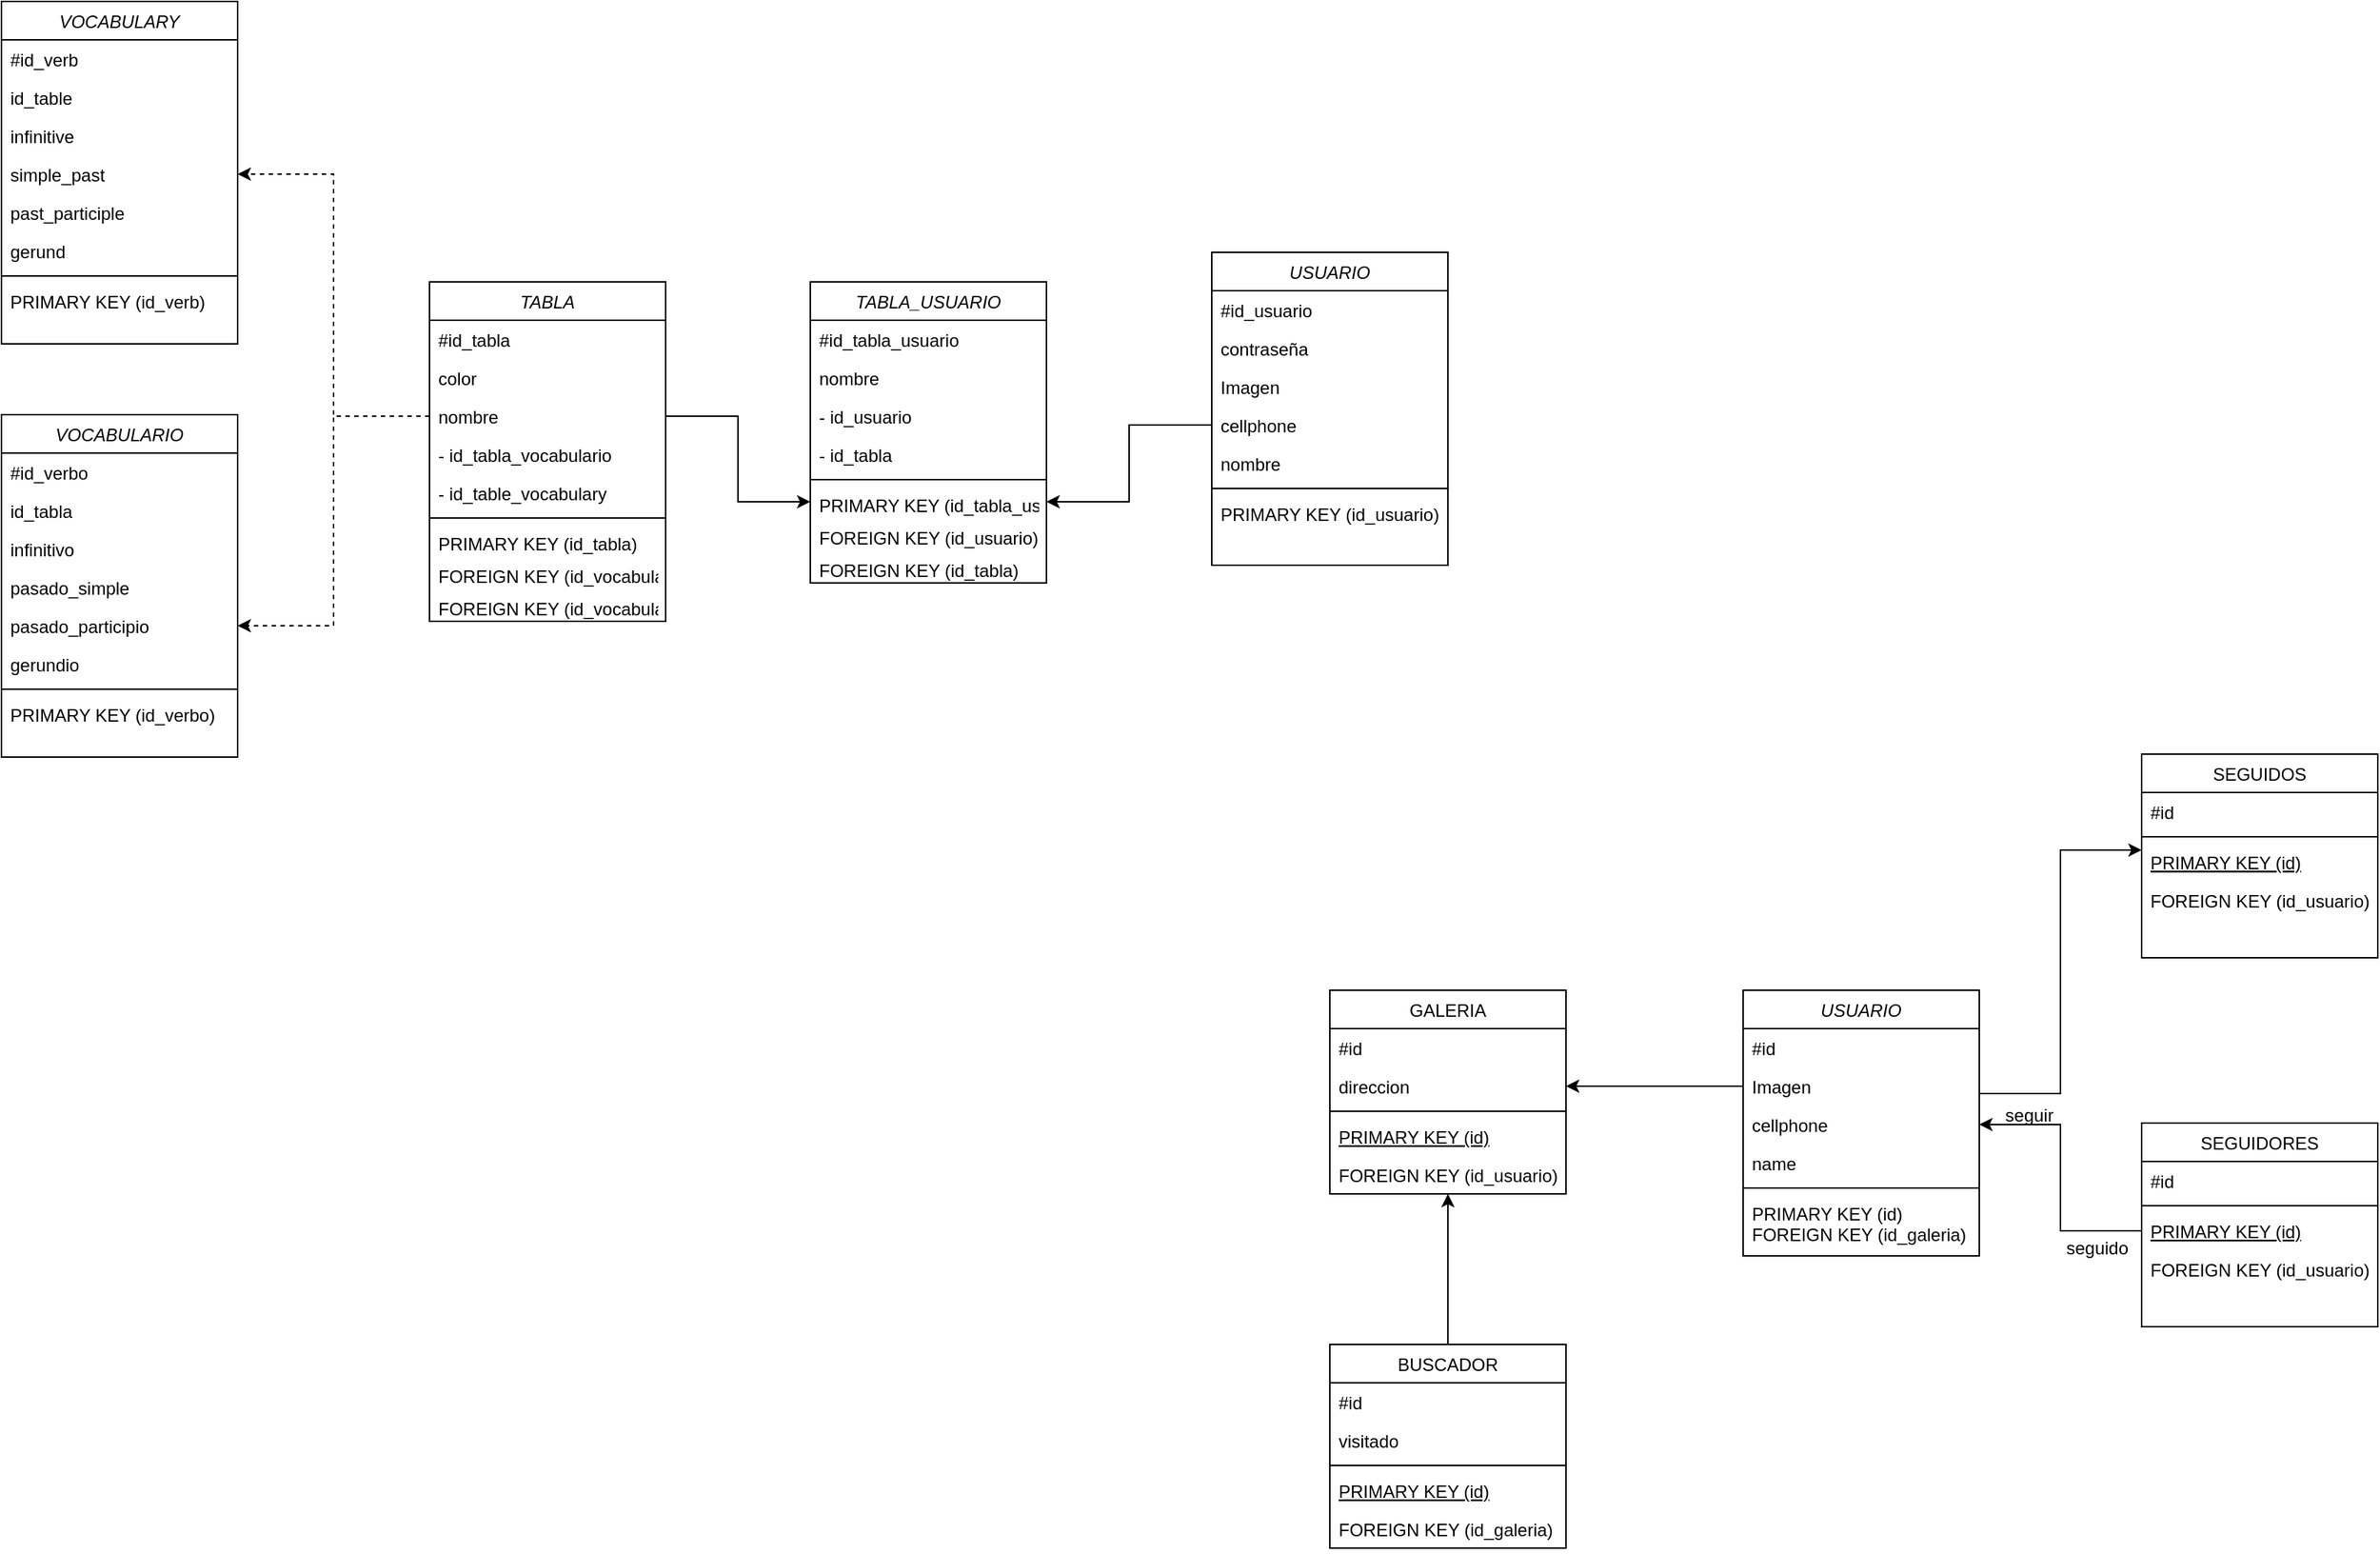 <mxfile version="20.8.10" type="device"><diagram id="C5RBs43oDa-KdzZeNtuy" name="Page-1"><mxGraphModel dx="2706" dy="1868" grid="1" gridSize="10" guides="1" tooltips="1" connect="1" arrows="1" fold="1" page="1" pageScale="1" pageWidth="827" pageHeight="1169" math="0" shadow="0"><root><mxCell id="WIyWlLk6GJQsqaUBKTNV-0"/><mxCell id="WIyWlLk6GJQsqaUBKTNV-1" parent="WIyWlLk6GJQsqaUBKTNV-0"/><mxCell id="zkfFHV4jXpPFQw0GAbJ--0" value="USUARIO" style="swimlane;fontStyle=2;align=center;verticalAlign=top;childLayout=stackLayout;horizontal=1;startSize=26;horizontalStack=0;resizeParent=1;resizeLast=0;collapsible=1;marginBottom=0;rounded=0;shadow=0;strokeWidth=1;" parent="WIyWlLk6GJQsqaUBKTNV-1" vertex="1"><mxGeometry x="220" y="120" width="160" height="180" as="geometry"><mxRectangle x="230" y="140" width="160" height="26" as="alternateBounds"/></mxGeometry></mxCell><mxCell id="zkfFHV4jXpPFQw0GAbJ--1" value="#id" style="text;align=left;verticalAlign=top;spacingLeft=4;spacingRight=4;overflow=hidden;rotatable=0;points=[[0,0.5],[1,0.5]];portConstraint=eastwest;" parent="zkfFHV4jXpPFQw0GAbJ--0" vertex="1"><mxGeometry y="26" width="160" height="26" as="geometry"/></mxCell><mxCell id="zkfFHV4jXpPFQw0GAbJ--2" value="Imagen      " style="text;align=left;verticalAlign=top;spacingLeft=4;spacingRight=4;overflow=hidden;rotatable=0;points=[[0,0.5],[1,0.5]];portConstraint=eastwest;rounded=0;shadow=0;html=0;" parent="zkfFHV4jXpPFQw0GAbJ--0" vertex="1"><mxGeometry y="52" width="160" height="26" as="geometry"/></mxCell><mxCell id="zkfFHV4jXpPFQw0GAbJ--3" value="cellphone" style="text;align=left;verticalAlign=top;spacingLeft=4;spacingRight=4;overflow=hidden;rotatable=0;points=[[0,0.5],[1,0.5]];portConstraint=eastwest;rounded=0;shadow=0;html=0;" parent="zkfFHV4jXpPFQw0GAbJ--0" vertex="1"><mxGeometry y="78" width="160" height="26" as="geometry"/></mxCell><mxCell id="wsEkYZq35lhMqyB0Axzz-29" value="name" style="text;align=left;verticalAlign=top;spacingLeft=4;spacingRight=4;overflow=hidden;rotatable=0;points=[[0,0.5],[1,0.5]];portConstraint=eastwest;rounded=0;shadow=0;html=0;" parent="zkfFHV4jXpPFQw0GAbJ--0" vertex="1"><mxGeometry y="104" width="160" height="26" as="geometry"/></mxCell><mxCell id="zkfFHV4jXpPFQw0GAbJ--4" value="" style="line;html=1;strokeWidth=1;align=left;verticalAlign=middle;spacingTop=-1;spacingLeft=3;spacingRight=3;rotatable=0;labelPosition=right;points=[];portConstraint=eastwest;" parent="zkfFHV4jXpPFQw0GAbJ--0" vertex="1"><mxGeometry y="130" width="160" height="8" as="geometry"/></mxCell><mxCell id="zkfFHV4jXpPFQw0GAbJ--5" value="PRIMARY KEY (id)&#10;FOREIGN KEY (id_galeria)" style="text;align=left;verticalAlign=top;spacingLeft=4;spacingRight=4;overflow=hidden;rotatable=0;points=[[0,0.5],[1,0.5]];portConstraint=eastwest;" parent="zkfFHV4jXpPFQw0GAbJ--0" vertex="1"><mxGeometry y="138" width="160" height="42" as="geometry"/></mxCell><mxCell id="wsEkYZq35lhMqyB0Axzz-0" value="SEGUIDOS" style="swimlane;fontStyle=0;align=center;verticalAlign=top;childLayout=stackLayout;horizontal=1;startSize=26;horizontalStack=0;resizeParent=1;resizeLast=0;collapsible=1;marginBottom=0;rounded=0;shadow=0;strokeWidth=1;" parent="WIyWlLk6GJQsqaUBKTNV-1" vertex="1"><mxGeometry x="490" y="-40" width="160" height="138" as="geometry"><mxRectangle x="130" y="380" width="160" height="26" as="alternateBounds"/></mxGeometry></mxCell><mxCell id="wsEkYZq35lhMqyB0Axzz-1" value="#id" style="text;align=left;verticalAlign=top;spacingLeft=4;spacingRight=4;overflow=hidden;rotatable=0;points=[[0,0.5],[1,0.5]];portConstraint=eastwest;" parent="wsEkYZq35lhMqyB0Axzz-0" vertex="1"><mxGeometry y="26" width="160" height="26" as="geometry"/></mxCell><mxCell id="wsEkYZq35lhMqyB0Axzz-3" value="" style="line;html=1;strokeWidth=1;align=left;verticalAlign=middle;spacingTop=-1;spacingLeft=3;spacingRight=3;rotatable=0;labelPosition=right;points=[];portConstraint=eastwest;" parent="wsEkYZq35lhMqyB0Axzz-0" vertex="1"><mxGeometry y="52" width="160" height="8" as="geometry"/></mxCell><mxCell id="wsEkYZq35lhMqyB0Axzz-4" value="PRIMARY KEY (id)" style="text;align=left;verticalAlign=top;spacingLeft=4;spacingRight=4;overflow=hidden;rotatable=0;points=[[0,0.5],[1,0.5]];portConstraint=eastwest;fontStyle=4" parent="wsEkYZq35lhMqyB0Axzz-0" vertex="1"><mxGeometry y="60" width="160" height="26" as="geometry"/></mxCell><mxCell id="wsEkYZq35lhMqyB0Axzz-5" value="FOREIGN KEY (id_usuario)" style="text;align=left;verticalAlign=top;spacingLeft=4;spacingRight=4;overflow=hidden;rotatable=0;points=[[0,0.5],[1,0.5]];portConstraint=eastwest;" parent="wsEkYZq35lhMqyB0Axzz-0" vertex="1"><mxGeometry y="86" width="160" height="26" as="geometry"/></mxCell><mxCell id="wsEkYZq35lhMqyB0Axzz-6" style="edgeStyle=orthogonalEdgeStyle;rounded=0;orthogonalLoop=1;jettySize=auto;html=1;" parent="WIyWlLk6GJQsqaUBKTNV-1" source="zkfFHV4jXpPFQw0GAbJ--3" edge="1"><mxGeometry relative="1" as="geometry"><mxPoint x="490" y="25.04" as="targetPoint"/><Array as="points"><mxPoint x="380" y="190"/><mxPoint x="435" y="190"/><mxPoint x="435" y="25"/></Array></mxGeometry></mxCell><mxCell id="wsEkYZq35lhMqyB0Axzz-7" value="SEGUIDORES" style="swimlane;fontStyle=0;align=center;verticalAlign=top;childLayout=stackLayout;horizontal=1;startSize=26;horizontalStack=0;resizeParent=1;resizeLast=0;collapsible=1;marginBottom=0;rounded=0;shadow=0;strokeWidth=1;" parent="WIyWlLk6GJQsqaUBKTNV-1" vertex="1"><mxGeometry x="490" y="210" width="160" height="138" as="geometry"><mxRectangle x="130" y="380" width="160" height="26" as="alternateBounds"/></mxGeometry></mxCell><mxCell id="wsEkYZq35lhMqyB0Axzz-8" value="#id" style="text;align=left;verticalAlign=top;spacingLeft=4;spacingRight=4;overflow=hidden;rotatable=0;points=[[0,0.5],[1,0.5]];portConstraint=eastwest;" parent="wsEkYZq35lhMqyB0Axzz-7" vertex="1"><mxGeometry y="26" width="160" height="26" as="geometry"/></mxCell><mxCell id="wsEkYZq35lhMqyB0Axzz-10" value="" style="line;html=1;strokeWidth=1;align=left;verticalAlign=middle;spacingTop=-1;spacingLeft=3;spacingRight=3;rotatable=0;labelPosition=right;points=[];portConstraint=eastwest;" parent="wsEkYZq35lhMqyB0Axzz-7" vertex="1"><mxGeometry y="52" width="160" height="8" as="geometry"/></mxCell><mxCell id="wsEkYZq35lhMqyB0Axzz-11" value="PRIMARY KEY (id)" style="text;align=left;verticalAlign=top;spacingLeft=4;spacingRight=4;overflow=hidden;rotatable=0;points=[[0,0.5],[1,0.5]];portConstraint=eastwest;fontStyle=4" parent="wsEkYZq35lhMqyB0Axzz-7" vertex="1"><mxGeometry y="60" width="160" height="26" as="geometry"/></mxCell><mxCell id="wsEkYZq35lhMqyB0Axzz-12" value="FOREIGN KEY (id_usuario)" style="text;align=left;verticalAlign=top;spacingLeft=4;spacingRight=4;overflow=hidden;rotatable=0;points=[[0,0.5],[1,0.5]];portConstraint=eastwest;" parent="wsEkYZq35lhMqyB0Axzz-7" vertex="1"><mxGeometry y="86" width="160" height="26" as="geometry"/></mxCell><mxCell id="wsEkYZq35lhMqyB0Axzz-13" style="edgeStyle=orthogonalEdgeStyle;rounded=0;orthogonalLoop=1;jettySize=auto;html=1;" parent="WIyWlLk6GJQsqaUBKTNV-1" source="wsEkYZq35lhMqyB0Axzz-11" target="zkfFHV4jXpPFQw0GAbJ--3" edge="1"><mxGeometry relative="1" as="geometry"/></mxCell><mxCell id="wsEkYZq35lhMqyB0Axzz-14" value="GALERIA" style="swimlane;fontStyle=0;align=center;verticalAlign=top;childLayout=stackLayout;horizontal=1;startSize=26;horizontalStack=0;resizeParent=1;resizeLast=0;collapsible=1;marginBottom=0;rounded=0;shadow=0;strokeWidth=1;" parent="WIyWlLk6GJQsqaUBKTNV-1" vertex="1"><mxGeometry x="-60" y="120" width="160" height="138" as="geometry"><mxRectangle x="130" y="380" width="160" height="26" as="alternateBounds"/></mxGeometry></mxCell><mxCell id="wsEkYZq35lhMqyB0Axzz-15" value="#id" style="text;align=left;verticalAlign=top;spacingLeft=4;spacingRight=4;overflow=hidden;rotatable=0;points=[[0,0.5],[1,0.5]];portConstraint=eastwest;" parent="wsEkYZq35lhMqyB0Axzz-14" vertex="1"><mxGeometry y="26" width="160" height="26" as="geometry"/></mxCell><mxCell id="wsEkYZq35lhMqyB0Axzz-16" value="direccion" style="text;align=left;verticalAlign=top;spacingLeft=4;spacingRight=4;overflow=hidden;rotatable=0;points=[[0,0.5],[1,0.5]];portConstraint=eastwest;rounded=0;shadow=0;html=0;" parent="wsEkYZq35lhMqyB0Axzz-14" vertex="1"><mxGeometry y="52" width="160" height="26" as="geometry"/></mxCell><mxCell id="wsEkYZq35lhMqyB0Axzz-17" value="" style="line;html=1;strokeWidth=1;align=left;verticalAlign=middle;spacingTop=-1;spacingLeft=3;spacingRight=3;rotatable=0;labelPosition=right;points=[];portConstraint=eastwest;" parent="wsEkYZq35lhMqyB0Axzz-14" vertex="1"><mxGeometry y="78" width="160" height="8" as="geometry"/></mxCell><mxCell id="wsEkYZq35lhMqyB0Axzz-18" value="PRIMARY KEY (id)" style="text;align=left;verticalAlign=top;spacingLeft=4;spacingRight=4;overflow=hidden;rotatable=0;points=[[0,0.5],[1,0.5]];portConstraint=eastwest;fontStyle=4" parent="wsEkYZq35lhMqyB0Axzz-14" vertex="1"><mxGeometry y="86" width="160" height="26" as="geometry"/></mxCell><mxCell id="wsEkYZq35lhMqyB0Axzz-19" value="FOREIGN KEY (id_usuario)" style="text;align=left;verticalAlign=top;spacingLeft=4;spacingRight=4;overflow=hidden;rotatable=0;points=[[0,0.5],[1,0.5]];portConstraint=eastwest;" parent="wsEkYZq35lhMqyB0Axzz-14" vertex="1"><mxGeometry y="112" width="160" height="26" as="geometry"/></mxCell><mxCell id="wsEkYZq35lhMqyB0Axzz-20" style="edgeStyle=orthogonalEdgeStyle;rounded=0;orthogonalLoop=1;jettySize=auto;html=1;" parent="WIyWlLk6GJQsqaUBKTNV-1" source="zkfFHV4jXpPFQw0GAbJ--2" target="wsEkYZq35lhMqyB0Axzz-16" edge="1"><mxGeometry relative="1" as="geometry"/></mxCell><mxCell id="wsEkYZq35lhMqyB0Axzz-28" style="edgeStyle=orthogonalEdgeStyle;rounded=0;orthogonalLoop=1;jettySize=auto;html=1;" parent="WIyWlLk6GJQsqaUBKTNV-1" source="wsEkYZq35lhMqyB0Axzz-21" target="wsEkYZq35lhMqyB0Axzz-14" edge="1"><mxGeometry relative="1" as="geometry"/></mxCell><mxCell id="wsEkYZq35lhMqyB0Axzz-21" value="BUSCADOR" style="swimlane;fontStyle=0;align=center;verticalAlign=top;childLayout=stackLayout;horizontal=1;startSize=26;horizontalStack=0;resizeParent=1;resizeLast=0;collapsible=1;marginBottom=0;rounded=0;shadow=0;strokeWidth=1;" parent="WIyWlLk6GJQsqaUBKTNV-1" vertex="1"><mxGeometry x="-60" y="360" width="160" height="138" as="geometry"><mxRectangle x="130" y="380" width="160" height="26" as="alternateBounds"/></mxGeometry></mxCell><mxCell id="wsEkYZq35lhMqyB0Axzz-22" value="#id" style="text;align=left;verticalAlign=top;spacingLeft=4;spacingRight=4;overflow=hidden;rotatable=0;points=[[0,0.5],[1,0.5]];portConstraint=eastwest;" parent="wsEkYZq35lhMqyB0Axzz-21" vertex="1"><mxGeometry y="26" width="160" height="26" as="geometry"/></mxCell><mxCell id="wsEkYZq35lhMqyB0Axzz-23" value="visitado" style="text;align=left;verticalAlign=top;spacingLeft=4;spacingRight=4;overflow=hidden;rotatable=0;points=[[0,0.5],[1,0.5]];portConstraint=eastwest;rounded=0;shadow=0;html=0;" parent="wsEkYZq35lhMqyB0Axzz-21" vertex="1"><mxGeometry y="52" width="160" height="26" as="geometry"/></mxCell><mxCell id="wsEkYZq35lhMqyB0Axzz-24" value="" style="line;html=1;strokeWidth=1;align=left;verticalAlign=middle;spacingTop=-1;spacingLeft=3;spacingRight=3;rotatable=0;labelPosition=right;points=[];portConstraint=eastwest;" parent="wsEkYZq35lhMqyB0Axzz-21" vertex="1"><mxGeometry y="78" width="160" height="8" as="geometry"/></mxCell><mxCell id="wsEkYZq35lhMqyB0Axzz-25" value="PRIMARY KEY (id)" style="text;align=left;verticalAlign=top;spacingLeft=4;spacingRight=4;overflow=hidden;rotatable=0;points=[[0,0.5],[1,0.5]];portConstraint=eastwest;fontStyle=4" parent="wsEkYZq35lhMqyB0Axzz-21" vertex="1"><mxGeometry y="86" width="160" height="26" as="geometry"/></mxCell><mxCell id="wsEkYZq35lhMqyB0Axzz-26" value="FOREIGN KEY (id_galeria)" style="text;align=left;verticalAlign=top;spacingLeft=4;spacingRight=4;overflow=hidden;rotatable=0;points=[[0,0.5],[1,0.5]];portConstraint=eastwest;" parent="wsEkYZq35lhMqyB0Axzz-21" vertex="1"><mxGeometry y="112" width="160" height="26" as="geometry"/></mxCell><mxCell id="wsEkYZq35lhMqyB0Axzz-30" value="seguir" style="text;html=1;strokeColor=none;fillColor=none;align=center;verticalAlign=middle;whiteSpace=wrap;rounded=0;" parent="WIyWlLk6GJQsqaUBKTNV-1" vertex="1"><mxGeometry x="384" y="190" width="60" height="30" as="geometry"/></mxCell><mxCell id="wsEkYZq35lhMqyB0Axzz-31" value="seguido" style="text;html=1;strokeColor=none;fillColor=none;align=center;verticalAlign=middle;whiteSpace=wrap;rounded=0;" parent="WIyWlLk6GJQsqaUBKTNV-1" vertex="1"><mxGeometry x="430" y="280" width="60" height="30" as="geometry"/></mxCell><mxCell id="wsEkYZq35lhMqyB0Axzz-32" value="TABLA" style="swimlane;fontStyle=2;align=center;verticalAlign=top;childLayout=stackLayout;horizontal=1;startSize=26;horizontalStack=0;resizeParent=1;resizeLast=0;collapsible=1;marginBottom=0;rounded=0;shadow=0;strokeWidth=1;" parent="WIyWlLk6GJQsqaUBKTNV-1" vertex="1"><mxGeometry x="-670" y="-360" width="160" height="230" as="geometry"><mxRectangle x="230" y="140" width="160" height="26" as="alternateBounds"/></mxGeometry></mxCell><mxCell id="wsEkYZq35lhMqyB0Axzz-33" value="#id_tabla" style="text;align=left;verticalAlign=top;spacingLeft=4;spacingRight=4;overflow=hidden;rotatable=0;points=[[0,0.5],[1,0.5]];portConstraint=eastwest;" parent="wsEkYZq35lhMqyB0Axzz-32" vertex="1"><mxGeometry y="26" width="160" height="26" as="geometry"/></mxCell><mxCell id="wsEkYZq35lhMqyB0Axzz-34" value="color" style="text;align=left;verticalAlign=top;spacingLeft=4;spacingRight=4;overflow=hidden;rotatable=0;points=[[0,0.5],[1,0.5]];portConstraint=eastwest;rounded=0;shadow=0;html=0;" parent="wsEkYZq35lhMqyB0Axzz-32" vertex="1"><mxGeometry y="52" width="160" height="26" as="geometry"/></mxCell><mxCell id="wsEkYZq35lhMqyB0Axzz-36" value="nombre" style="text;align=left;verticalAlign=top;spacingLeft=4;spacingRight=4;overflow=hidden;rotatable=0;points=[[0,0.5],[1,0.5]];portConstraint=eastwest;rounded=0;shadow=0;html=0;" parent="wsEkYZq35lhMqyB0Axzz-32" vertex="1"><mxGeometry y="78" width="160" height="26" as="geometry"/></mxCell><mxCell id="uJoQE620vthX65CSlNHU-0" value="- id_tabla_vocabulario" style="text;align=left;verticalAlign=top;spacingLeft=4;spacingRight=4;overflow=hidden;rotatable=0;points=[[0,0.5],[1,0.5]];portConstraint=eastwest;rounded=0;shadow=0;html=0;" vertex="1" parent="wsEkYZq35lhMqyB0Axzz-32"><mxGeometry y="104" width="160" height="26" as="geometry"/></mxCell><mxCell id="uJoQE620vthX65CSlNHU-1" value="- id_table_vocabulary" style="text;align=left;verticalAlign=top;spacingLeft=4;spacingRight=4;overflow=hidden;rotatable=0;points=[[0,0.5],[1,0.5]];portConstraint=eastwest;rounded=0;shadow=0;html=0;" vertex="1" parent="wsEkYZq35lhMqyB0Axzz-32"><mxGeometry y="130" width="160" height="26" as="geometry"/></mxCell><mxCell id="wsEkYZq35lhMqyB0Axzz-37" value="" style="line;html=1;strokeWidth=1;align=left;verticalAlign=middle;spacingTop=-1;spacingLeft=3;spacingRight=3;rotatable=0;labelPosition=right;points=[];portConstraint=eastwest;" parent="wsEkYZq35lhMqyB0Axzz-32" vertex="1"><mxGeometry y="156" width="160" height="8" as="geometry"/></mxCell><mxCell id="wsEkYZq35lhMqyB0Axzz-38" value="PRIMARY KEY (id_tabla)" style="text;align=left;verticalAlign=top;spacingLeft=4;spacingRight=4;overflow=hidden;rotatable=0;points=[[0,0.5],[1,0.5]];portConstraint=eastwest;" parent="wsEkYZq35lhMqyB0Axzz-32" vertex="1"><mxGeometry y="164" width="160" height="22" as="geometry"/></mxCell><mxCell id="wsEkYZq35lhMqyB0Axzz-66" value="FOREIGN KEY (id_vocabulario)" style="text;align=left;verticalAlign=top;spacingLeft=4;spacingRight=4;overflow=hidden;rotatable=0;points=[[0,0.5],[1,0.5]];portConstraint=eastwest;" parent="wsEkYZq35lhMqyB0Axzz-32" vertex="1"><mxGeometry y="186" width="160" height="22" as="geometry"/></mxCell><mxCell id="wsEkYZq35lhMqyB0Axzz-83" value="FOREIGN KEY (id_vocabulary)" style="text;align=left;verticalAlign=top;spacingLeft=4;spacingRight=4;overflow=hidden;rotatable=0;points=[[0,0.5],[1,0.5]];portConstraint=eastwest;" parent="wsEkYZq35lhMqyB0Axzz-32" vertex="1"><mxGeometry y="208" width="160" height="22" as="geometry"/></mxCell><mxCell id="wsEkYZq35lhMqyB0Axzz-50" value="VOCABULARY" style="swimlane;fontStyle=2;align=center;verticalAlign=top;childLayout=stackLayout;horizontal=1;startSize=26;horizontalStack=0;resizeParent=1;resizeLast=0;collapsible=1;marginBottom=0;rounded=0;shadow=0;strokeWidth=1;" parent="WIyWlLk6GJQsqaUBKTNV-1" vertex="1"><mxGeometry x="-960" y="-550" width="160" height="232" as="geometry"><mxRectangle x="230" y="140" width="160" height="26" as="alternateBounds"/></mxGeometry></mxCell><mxCell id="wsEkYZq35lhMqyB0Axzz-51" value="#id_verb" style="text;align=left;verticalAlign=top;spacingLeft=4;spacingRight=4;overflow=hidden;rotatable=0;points=[[0,0.5],[1,0.5]];portConstraint=eastwest;" parent="wsEkYZq35lhMqyB0Axzz-50" vertex="1"><mxGeometry y="26" width="160" height="26" as="geometry"/></mxCell><mxCell id="uJoQE620vthX65CSlNHU-6" value="id_table" style="text;align=left;verticalAlign=top;spacingLeft=4;spacingRight=4;overflow=hidden;rotatable=0;points=[[0,0.5],[1,0.5]];portConstraint=eastwest;rounded=0;shadow=0;html=0;" vertex="1" parent="wsEkYZq35lhMqyB0Axzz-50"><mxGeometry y="52" width="160" height="26" as="geometry"/></mxCell><mxCell id="wsEkYZq35lhMqyB0Axzz-52" value="infinitive" style="text;align=left;verticalAlign=top;spacingLeft=4;spacingRight=4;overflow=hidden;rotatable=0;points=[[0,0.5],[1,0.5]];portConstraint=eastwest;rounded=0;shadow=0;html=0;" parent="wsEkYZq35lhMqyB0Axzz-50" vertex="1"><mxGeometry y="78" width="160" height="26" as="geometry"/></mxCell><mxCell id="wsEkYZq35lhMqyB0Axzz-53" value="simple_past" style="text;align=left;verticalAlign=top;spacingLeft=4;spacingRight=4;overflow=hidden;rotatable=0;points=[[0,0.5],[1,0.5]];portConstraint=eastwest;rounded=0;shadow=0;html=0;" parent="wsEkYZq35lhMqyB0Axzz-50" vertex="1"><mxGeometry y="104" width="160" height="26" as="geometry"/></mxCell><mxCell id="wsEkYZq35lhMqyB0Axzz-54" value="past_participle" style="text;align=left;verticalAlign=top;spacingLeft=4;spacingRight=4;overflow=hidden;rotatable=0;points=[[0,0.5],[1,0.5]];portConstraint=eastwest;rounded=0;shadow=0;html=0;" parent="wsEkYZq35lhMqyB0Axzz-50" vertex="1"><mxGeometry y="130" width="160" height="26" as="geometry"/></mxCell><mxCell id="wsEkYZq35lhMqyB0Axzz-57" value="gerund" style="text;align=left;verticalAlign=top;spacingLeft=4;spacingRight=4;overflow=hidden;rotatable=0;points=[[0,0.5],[1,0.5]];portConstraint=eastwest;rounded=0;shadow=0;html=0;" parent="wsEkYZq35lhMqyB0Axzz-50" vertex="1"><mxGeometry y="156" width="160" height="26" as="geometry"/></mxCell><mxCell id="wsEkYZq35lhMqyB0Axzz-55" value="" style="line;html=1;strokeWidth=1;align=left;verticalAlign=middle;spacingTop=-1;spacingLeft=3;spacingRight=3;rotatable=0;labelPosition=right;points=[];portConstraint=eastwest;" parent="wsEkYZq35lhMqyB0Axzz-50" vertex="1"><mxGeometry y="182" width="160" height="8" as="geometry"/></mxCell><mxCell id="wsEkYZq35lhMqyB0Axzz-56" value="PRIMARY KEY (id_verb)" style="text;align=left;verticalAlign=top;spacingLeft=4;spacingRight=4;overflow=hidden;rotatable=0;points=[[0,0.5],[1,0.5]];portConstraint=eastwest;" parent="wsEkYZq35lhMqyB0Axzz-50" vertex="1"><mxGeometry y="190" width="160" height="42" as="geometry"/></mxCell><mxCell id="wsEkYZq35lhMqyB0Axzz-58" value="VOCABULARIO" style="swimlane;fontStyle=2;align=center;verticalAlign=top;childLayout=stackLayout;horizontal=1;startSize=26;horizontalStack=0;resizeParent=1;resizeLast=0;collapsible=1;marginBottom=0;rounded=0;shadow=0;strokeWidth=1;" parent="WIyWlLk6GJQsqaUBKTNV-1" vertex="1"><mxGeometry x="-960" y="-270" width="160" height="232" as="geometry"><mxRectangle x="230" y="140" width="160" height="26" as="alternateBounds"/></mxGeometry></mxCell><mxCell id="wsEkYZq35lhMqyB0Axzz-59" value="#id_verbo" style="text;align=left;verticalAlign=top;spacingLeft=4;spacingRight=4;overflow=hidden;rotatable=0;points=[[0,0.5],[1,0.5]];portConstraint=eastwest;" parent="wsEkYZq35lhMqyB0Axzz-58" vertex="1"><mxGeometry y="26" width="160" height="26" as="geometry"/></mxCell><mxCell id="uJoQE620vthX65CSlNHU-7" value="id_tabla" style="text;align=left;verticalAlign=top;spacingLeft=4;spacingRight=4;overflow=hidden;rotatable=0;points=[[0,0.5],[1,0.5]];portConstraint=eastwest;rounded=0;shadow=0;html=0;" vertex="1" parent="wsEkYZq35lhMqyB0Axzz-58"><mxGeometry y="52" width="160" height="26" as="geometry"/></mxCell><mxCell id="wsEkYZq35lhMqyB0Axzz-60" value="infinitivo" style="text;align=left;verticalAlign=top;spacingLeft=4;spacingRight=4;overflow=hidden;rotatable=0;points=[[0,0.5],[1,0.5]];portConstraint=eastwest;rounded=0;shadow=0;html=0;" parent="wsEkYZq35lhMqyB0Axzz-58" vertex="1"><mxGeometry y="78" width="160" height="26" as="geometry"/></mxCell><mxCell id="wsEkYZq35lhMqyB0Axzz-61" value="pasado_simple" style="text;align=left;verticalAlign=top;spacingLeft=4;spacingRight=4;overflow=hidden;rotatable=0;points=[[0,0.5],[1,0.5]];portConstraint=eastwest;rounded=0;shadow=0;html=0;" parent="wsEkYZq35lhMqyB0Axzz-58" vertex="1"><mxGeometry y="104" width="160" height="26" as="geometry"/></mxCell><mxCell id="wsEkYZq35lhMqyB0Axzz-62" value="pasado_participio" style="text;align=left;verticalAlign=top;spacingLeft=4;spacingRight=4;overflow=hidden;rotatable=0;points=[[0,0.5],[1,0.5]];portConstraint=eastwest;rounded=0;shadow=0;html=0;" parent="wsEkYZq35lhMqyB0Axzz-58" vertex="1"><mxGeometry y="130" width="160" height="26" as="geometry"/></mxCell><mxCell id="wsEkYZq35lhMqyB0Axzz-63" value="gerundio" style="text;align=left;verticalAlign=top;spacingLeft=4;spacingRight=4;overflow=hidden;rotatable=0;points=[[0,0.5],[1,0.5]];portConstraint=eastwest;rounded=0;shadow=0;html=0;" parent="wsEkYZq35lhMqyB0Axzz-58" vertex="1"><mxGeometry y="156" width="160" height="26" as="geometry"/></mxCell><mxCell id="wsEkYZq35lhMqyB0Axzz-64" value="" style="line;html=1;strokeWidth=1;align=left;verticalAlign=middle;spacingTop=-1;spacingLeft=3;spacingRight=3;rotatable=0;labelPosition=right;points=[];portConstraint=eastwest;" parent="wsEkYZq35lhMqyB0Axzz-58" vertex="1"><mxGeometry y="182" width="160" height="8" as="geometry"/></mxCell><mxCell id="wsEkYZq35lhMqyB0Axzz-65" value="PRIMARY KEY (id_verbo)" style="text;align=left;verticalAlign=top;spacingLeft=4;spacingRight=4;overflow=hidden;rotatable=0;points=[[0,0.5],[1,0.5]];portConstraint=eastwest;" parent="wsEkYZq35lhMqyB0Axzz-58" vertex="1"><mxGeometry y="190" width="160" height="42" as="geometry"/></mxCell><mxCell id="wsEkYZq35lhMqyB0Axzz-75" value="USUARIO" style="swimlane;fontStyle=2;align=center;verticalAlign=top;childLayout=stackLayout;horizontal=1;startSize=26;horizontalStack=0;resizeParent=1;resizeLast=0;collapsible=1;marginBottom=0;rounded=0;shadow=0;strokeWidth=1;" parent="WIyWlLk6GJQsqaUBKTNV-1" vertex="1"><mxGeometry x="-140" y="-380" width="160" height="212" as="geometry"><mxRectangle x="230" y="140" width="160" height="26" as="alternateBounds"/></mxGeometry></mxCell><mxCell id="wsEkYZq35lhMqyB0Axzz-76" value="#id_usuario" style="text;align=left;verticalAlign=top;spacingLeft=4;spacingRight=4;overflow=hidden;rotatable=0;points=[[0,0.5],[1,0.5]];portConstraint=eastwest;" parent="wsEkYZq35lhMqyB0Axzz-75" vertex="1"><mxGeometry y="26" width="160" height="26" as="geometry"/></mxCell><mxCell id="wsEkYZq35lhMqyB0Axzz-82" value="contraseña" style="text;align=left;verticalAlign=top;spacingLeft=4;spacingRight=4;overflow=hidden;rotatable=0;points=[[0,0.5],[1,0.5]];portConstraint=eastwest;" parent="wsEkYZq35lhMqyB0Axzz-75" vertex="1"><mxGeometry y="52" width="160" height="26" as="geometry"/></mxCell><mxCell id="wsEkYZq35lhMqyB0Axzz-77" value="Imagen      " style="text;align=left;verticalAlign=top;spacingLeft=4;spacingRight=4;overflow=hidden;rotatable=0;points=[[0,0.5],[1,0.5]];portConstraint=eastwest;rounded=0;shadow=0;html=0;" parent="wsEkYZq35lhMqyB0Axzz-75" vertex="1"><mxGeometry y="78" width="160" height="26" as="geometry"/></mxCell><mxCell id="wsEkYZq35lhMqyB0Axzz-78" value="cellphone" style="text;align=left;verticalAlign=top;spacingLeft=4;spacingRight=4;overflow=hidden;rotatable=0;points=[[0,0.5],[1,0.5]];portConstraint=eastwest;rounded=0;shadow=0;html=0;" parent="wsEkYZq35lhMqyB0Axzz-75" vertex="1"><mxGeometry y="104" width="160" height="26" as="geometry"/></mxCell><mxCell id="wsEkYZq35lhMqyB0Axzz-79" value="nombre" style="text;align=left;verticalAlign=top;spacingLeft=4;spacingRight=4;overflow=hidden;rotatable=0;points=[[0,0.5],[1,0.5]];portConstraint=eastwest;rounded=0;shadow=0;html=0;" parent="wsEkYZq35lhMqyB0Axzz-75" vertex="1"><mxGeometry y="130" width="160" height="26" as="geometry"/></mxCell><mxCell id="wsEkYZq35lhMqyB0Axzz-80" value="" style="line;html=1;strokeWidth=1;align=left;verticalAlign=middle;spacingTop=-1;spacingLeft=3;spacingRight=3;rotatable=0;labelPosition=right;points=[];portConstraint=eastwest;" parent="wsEkYZq35lhMqyB0Axzz-75" vertex="1"><mxGeometry y="156" width="160" height="8" as="geometry"/></mxCell><mxCell id="wsEkYZq35lhMqyB0Axzz-81" value="PRIMARY KEY (id_usuario)" style="text;align=left;verticalAlign=top;spacingLeft=4;spacingRight=4;overflow=hidden;rotatable=0;points=[[0,0.5],[1,0.5]];portConstraint=eastwest;" parent="wsEkYZq35lhMqyB0Axzz-75" vertex="1"><mxGeometry y="164" width="160" height="22" as="geometry"/></mxCell><mxCell id="wsEkYZq35lhMqyB0Axzz-85" style="edgeStyle=orthogonalEdgeStyle;rounded=0;orthogonalLoop=1;jettySize=auto;html=1;entryX=1;entryY=0.5;entryDx=0;entryDy=0;dashed=1;" parent="WIyWlLk6GJQsqaUBKTNV-1" source="wsEkYZq35lhMqyB0Axzz-36" target="wsEkYZq35lhMqyB0Axzz-53" edge="1"><mxGeometry relative="1" as="geometry"/></mxCell><mxCell id="wsEkYZq35lhMqyB0Axzz-86" style="edgeStyle=orthogonalEdgeStyle;rounded=0;orthogonalLoop=1;jettySize=auto;html=1;dashed=1;" parent="WIyWlLk6GJQsqaUBKTNV-1" source="wsEkYZq35lhMqyB0Axzz-36" target="wsEkYZq35lhMqyB0Axzz-62" edge="1"><mxGeometry relative="1" as="geometry"/></mxCell><mxCell id="wsEkYZq35lhMqyB0Axzz-88" value="TABLA_USUARIO" style="swimlane;fontStyle=2;align=center;verticalAlign=top;childLayout=stackLayout;horizontal=1;startSize=26;horizontalStack=0;resizeParent=1;resizeLast=0;collapsible=1;marginBottom=0;rounded=0;shadow=0;strokeWidth=1;" parent="WIyWlLk6GJQsqaUBKTNV-1" vertex="1"><mxGeometry x="-412" y="-360" width="160" height="204" as="geometry"><mxRectangle x="230" y="140" width="160" height="26" as="alternateBounds"/></mxGeometry></mxCell><mxCell id="wsEkYZq35lhMqyB0Axzz-89" value="#id_tabla_usuario" style="text;align=left;verticalAlign=top;spacingLeft=4;spacingRight=4;overflow=hidden;rotatable=0;points=[[0,0.5],[1,0.5]];portConstraint=eastwest;" parent="wsEkYZq35lhMqyB0Axzz-88" vertex="1"><mxGeometry y="26" width="160" height="26" as="geometry"/></mxCell><mxCell id="wsEkYZq35lhMqyB0Axzz-91" value="nombre" style="text;align=left;verticalAlign=top;spacingLeft=4;spacingRight=4;overflow=hidden;rotatable=0;points=[[0,0.5],[1,0.5]];portConstraint=eastwest;rounded=0;shadow=0;html=0;" parent="wsEkYZq35lhMqyB0Axzz-88" vertex="1"><mxGeometry y="52" width="160" height="26" as="geometry"/></mxCell><mxCell id="uJoQE620vthX65CSlNHU-2" value="- id_usuario" style="text;align=left;verticalAlign=top;spacingLeft=4;spacingRight=4;overflow=hidden;rotatable=0;points=[[0,0.5],[1,0.5]];portConstraint=eastwest;rounded=0;shadow=0;html=0;" vertex="1" parent="wsEkYZq35lhMqyB0Axzz-88"><mxGeometry y="78" width="160" height="26" as="geometry"/></mxCell><mxCell id="uJoQE620vthX65CSlNHU-3" value="- id_tabla" style="text;align=left;verticalAlign=top;spacingLeft=4;spacingRight=4;overflow=hidden;rotatable=0;points=[[0,0.5],[1,0.5]];portConstraint=eastwest;rounded=0;shadow=0;html=0;" vertex="1" parent="wsEkYZq35lhMqyB0Axzz-88"><mxGeometry y="104" width="160" height="26" as="geometry"/></mxCell><mxCell id="wsEkYZq35lhMqyB0Axzz-92" value="" style="line;html=1;strokeWidth=1;align=left;verticalAlign=middle;spacingTop=-1;spacingLeft=3;spacingRight=3;rotatable=0;labelPosition=right;points=[];portConstraint=eastwest;" parent="wsEkYZq35lhMqyB0Axzz-88" vertex="1"><mxGeometry y="130" width="160" height="8" as="geometry"/></mxCell><mxCell id="wsEkYZq35lhMqyB0Axzz-93" value="PRIMARY KEY (id_tabla_usuario)" style="text;align=left;verticalAlign=top;spacingLeft=4;spacingRight=4;overflow=hidden;rotatable=0;points=[[0,0.5],[1,0.5]];portConstraint=eastwest;" parent="wsEkYZq35lhMqyB0Axzz-88" vertex="1"><mxGeometry y="138" width="160" height="22" as="geometry"/></mxCell><mxCell id="wsEkYZq35lhMqyB0Axzz-94" value="FOREIGN KEY (id_usuario)" style="text;align=left;verticalAlign=top;spacingLeft=4;spacingRight=4;overflow=hidden;rotatable=0;points=[[0,0.5],[1,0.5]];portConstraint=eastwest;" parent="wsEkYZq35lhMqyB0Axzz-88" vertex="1"><mxGeometry y="160" width="160" height="22" as="geometry"/></mxCell><mxCell id="wsEkYZq35lhMqyB0Axzz-95" value="FOREIGN KEY (id_tabla)" style="text;align=left;verticalAlign=top;spacingLeft=4;spacingRight=4;overflow=hidden;rotatable=0;points=[[0,0.5],[1,0.5]];portConstraint=eastwest;" parent="wsEkYZq35lhMqyB0Axzz-88" vertex="1"><mxGeometry y="182" width="160" height="22" as="geometry"/></mxCell><mxCell id="wsEkYZq35lhMqyB0Axzz-96" style="edgeStyle=orthogonalEdgeStyle;rounded=0;orthogonalLoop=1;jettySize=auto;html=1;" parent="WIyWlLk6GJQsqaUBKTNV-1" source="wsEkYZq35lhMqyB0Axzz-36" target="wsEkYZq35lhMqyB0Axzz-93" edge="1"><mxGeometry relative="1" as="geometry"/></mxCell><mxCell id="wsEkYZq35lhMqyB0Axzz-97" style="edgeStyle=orthogonalEdgeStyle;rounded=0;orthogonalLoop=1;jettySize=auto;html=1;" parent="WIyWlLk6GJQsqaUBKTNV-1" source="wsEkYZq35lhMqyB0Axzz-78" target="wsEkYZq35lhMqyB0Axzz-93" edge="1"><mxGeometry relative="1" as="geometry"/></mxCell></root></mxGraphModel></diagram></mxfile>